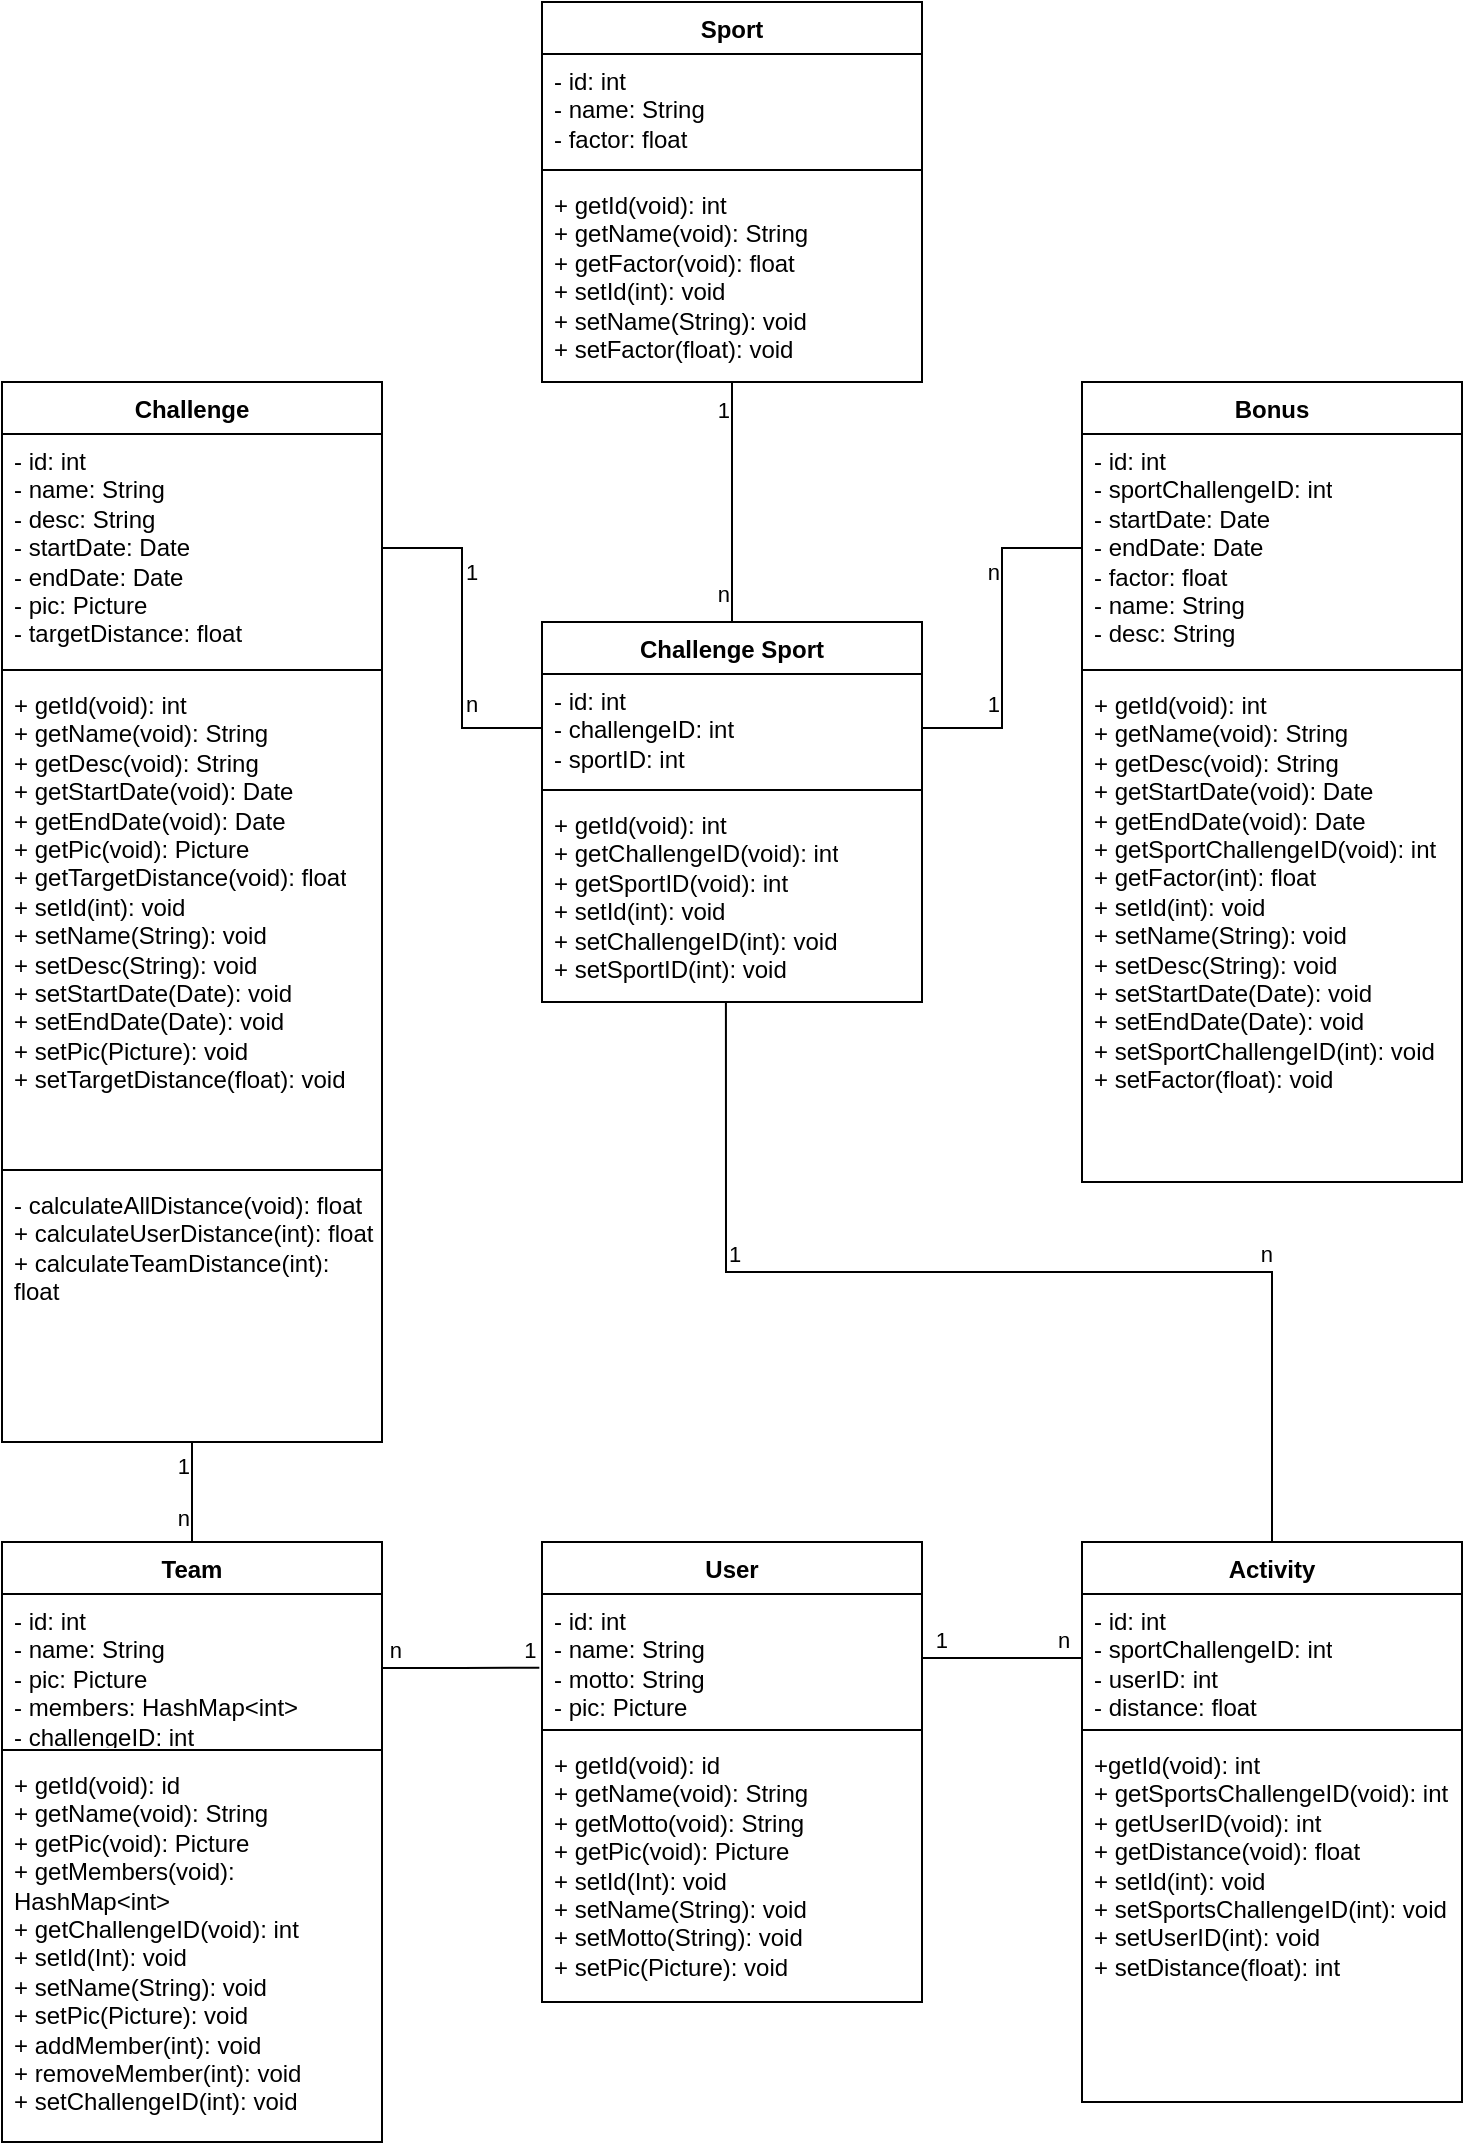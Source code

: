 <mxfile version="21.1.7">
  <diagram name="Seite-1" id="xDPhW_sjdd-Zu5dx5Klj">
    <mxGraphModel dx="2074" dy="1114" grid="1" gridSize="10" guides="1" tooltips="1" connect="1" arrows="1" fold="1" page="1" pageScale="1" pageWidth="827" pageHeight="1169" math="0" shadow="0">
      <root>
        <mxCell id="0" />
        <mxCell id="1" parent="0" />
        <mxCell id="a-vMdIZ63alBC-uYgrp5-48" value="&lt;div&gt;1&lt;/div&gt;&lt;div&gt;&lt;br&gt;&lt;/div&gt;&lt;div&gt;&lt;br&gt;&lt;/div&gt;&lt;div&gt;&lt;br&gt;&lt;/div&gt;&lt;div&gt;&lt;br&gt;&lt;/div&gt;&lt;div&gt;&lt;br&gt;&lt;/div&gt;&lt;div&gt;&lt;br&gt;&lt;/div&gt;&lt;div&gt;n&lt;br&gt;&lt;/div&gt;" style="edgeStyle=orthogonalEdgeStyle;rounded=0;orthogonalLoop=1;jettySize=auto;html=1;endArrow=none;endFill=0;labelPosition=left;verticalLabelPosition=middle;align=right;verticalAlign=middle;" edge="1" parent="1" source="a-vMdIZ63alBC-uYgrp5-8" target="a-vMdIZ63alBC-uYgrp5-12">
          <mxGeometry relative="1" as="geometry" />
        </mxCell>
        <mxCell id="a-vMdIZ63alBC-uYgrp5-8" value="Sport" style="swimlane;fontStyle=1;align=center;verticalAlign=top;childLayout=stackLayout;horizontal=1;startSize=26;horizontalStack=0;resizeParent=1;resizeParentMax=0;resizeLast=0;collapsible=1;marginBottom=0;whiteSpace=wrap;html=1;" vertex="1" parent="1">
          <mxGeometry x="310" y="20" width="190" height="190" as="geometry">
            <mxRectangle x="310" y="30" width="90" height="30" as="alternateBounds" />
          </mxGeometry>
        </mxCell>
        <mxCell id="a-vMdIZ63alBC-uYgrp5-9" value="&lt;div&gt;- id: int&lt;br&gt;&lt;/div&gt;&lt;div&gt;- name: String&lt;/div&gt;&lt;div&gt;&lt;div&gt;- factor: float&lt;br&gt;&lt;/div&gt;&lt;/div&gt;" style="text;strokeColor=none;fillColor=none;align=left;verticalAlign=top;spacingLeft=4;spacingRight=4;overflow=hidden;rotatable=0;points=[[0,0.5],[1,0.5]];portConstraint=eastwest;whiteSpace=wrap;html=1;" vertex="1" parent="a-vMdIZ63alBC-uYgrp5-8">
          <mxGeometry y="26" width="190" height="54" as="geometry" />
        </mxCell>
        <mxCell id="a-vMdIZ63alBC-uYgrp5-10" value="" style="line;strokeWidth=1;fillColor=none;align=left;verticalAlign=middle;spacingTop=-1;spacingLeft=3;spacingRight=3;rotatable=0;labelPosition=right;points=[];portConstraint=eastwest;strokeColor=inherit;" vertex="1" parent="a-vMdIZ63alBC-uYgrp5-8">
          <mxGeometry y="80" width="190" height="8" as="geometry" />
        </mxCell>
        <mxCell id="a-vMdIZ63alBC-uYgrp5-11" value="&lt;div&gt;+ getId(void): int&lt;br&gt;&lt;/div&gt;&lt;div&gt;+ getName(void): String&lt;/div&gt;&lt;div&gt;+ getFactor(void): float&lt;/div&gt;&lt;div&gt;+ setId(int): void&lt;br&gt;&lt;/div&gt;&lt;div&gt;+ setName(String): void&lt;/div&gt;&lt;div&gt;+ setFactor(float): void&lt;br&gt;&lt;/div&gt;" style="text;strokeColor=none;fillColor=none;align=left;verticalAlign=top;spacingLeft=4;spacingRight=4;overflow=hidden;rotatable=0;points=[[0,0.5],[1,0.5]];portConstraint=eastwest;whiteSpace=wrap;html=1;" vertex="1" parent="a-vMdIZ63alBC-uYgrp5-8">
          <mxGeometry y="88" width="190" height="102" as="geometry" />
        </mxCell>
        <mxCell id="a-vMdIZ63alBC-uYgrp5-12" value="Challenge Sport" style="swimlane;fontStyle=1;align=center;verticalAlign=top;childLayout=stackLayout;horizontal=1;startSize=26;horizontalStack=0;resizeParent=1;resizeParentMax=0;resizeLast=0;collapsible=1;marginBottom=0;whiteSpace=wrap;html=1;" vertex="1" parent="1">
          <mxGeometry x="310" y="330" width="190" height="190" as="geometry" />
        </mxCell>
        <mxCell id="a-vMdIZ63alBC-uYgrp5-13" value="&lt;div&gt;- id: int&lt;/div&gt;&lt;div&gt;- challengeID: int&lt;/div&gt;&lt;div&gt;- sportID: int&lt;br&gt;&lt;/div&gt;" style="text;strokeColor=none;fillColor=none;align=left;verticalAlign=top;spacingLeft=4;spacingRight=4;overflow=hidden;rotatable=0;points=[[0,0.5],[1,0.5]];portConstraint=eastwest;whiteSpace=wrap;html=1;" vertex="1" parent="a-vMdIZ63alBC-uYgrp5-12">
          <mxGeometry y="26" width="190" height="54" as="geometry" />
        </mxCell>
        <mxCell id="a-vMdIZ63alBC-uYgrp5-14" value="" style="line;strokeWidth=1;fillColor=none;align=left;verticalAlign=middle;spacingTop=-1;spacingLeft=3;spacingRight=3;rotatable=0;labelPosition=right;points=[];portConstraint=eastwest;strokeColor=inherit;" vertex="1" parent="a-vMdIZ63alBC-uYgrp5-12">
          <mxGeometry y="80" width="190" height="8" as="geometry" />
        </mxCell>
        <mxCell id="a-vMdIZ63alBC-uYgrp5-15" value="&lt;div&gt;+ getId(void): int&lt;/div&gt;&lt;div&gt;+ getChallengeID(void): int&lt;/div&gt;&lt;div&gt;+ getSportID(void): int&lt;/div&gt;&lt;div&gt;+ setId(int): void&lt;/div&gt;&lt;div&gt;+ setChallengeID(int): void&lt;/div&gt;&lt;div&gt;+ setSportID(int): void&lt;br&gt;&lt;/div&gt;" style="text;strokeColor=none;fillColor=none;align=left;verticalAlign=top;spacingLeft=4;spacingRight=4;overflow=hidden;rotatable=0;points=[[0,0.5],[1,0.5]];portConstraint=eastwest;whiteSpace=wrap;html=1;" vertex="1" parent="a-vMdIZ63alBC-uYgrp5-12">
          <mxGeometry y="88" width="190" height="102" as="geometry" />
        </mxCell>
        <mxCell id="a-vMdIZ63alBC-uYgrp5-16" value="Bonus" style="swimlane;fontStyle=1;align=center;verticalAlign=top;childLayout=stackLayout;horizontal=1;startSize=26;horizontalStack=0;resizeParent=1;resizeParentMax=0;resizeLast=0;collapsible=1;marginBottom=0;whiteSpace=wrap;html=1;" vertex="1" parent="1">
          <mxGeometry x="580" y="210" width="190" height="400" as="geometry" />
        </mxCell>
        <mxCell id="a-vMdIZ63alBC-uYgrp5-17" value="&lt;div&gt;- id: int&lt;/div&gt;&lt;div&gt;- sportChallengeID: int&lt;/div&gt;&lt;div&gt;- startDate: Date&lt;/div&gt;&lt;div&gt;- endDate: Date&lt;/div&gt;&lt;div&gt;- factor: float&lt;/div&gt;&lt;div&gt;- name: String&lt;/div&gt;&lt;div&gt;- desc: String&lt;br&gt;&lt;/div&gt;" style="text;strokeColor=none;fillColor=none;align=left;verticalAlign=top;spacingLeft=4;spacingRight=4;overflow=hidden;rotatable=0;points=[[0,0.5],[1,0.5]];portConstraint=eastwest;whiteSpace=wrap;html=1;" vertex="1" parent="a-vMdIZ63alBC-uYgrp5-16">
          <mxGeometry y="26" width="190" height="114" as="geometry" />
        </mxCell>
        <mxCell id="a-vMdIZ63alBC-uYgrp5-18" value="" style="line;strokeWidth=1;fillColor=none;align=left;verticalAlign=middle;spacingTop=-1;spacingLeft=3;spacingRight=3;rotatable=0;labelPosition=right;points=[];portConstraint=eastwest;strokeColor=inherit;" vertex="1" parent="a-vMdIZ63alBC-uYgrp5-16">
          <mxGeometry y="140" width="190" height="8" as="geometry" />
        </mxCell>
        <mxCell id="a-vMdIZ63alBC-uYgrp5-19" value="&lt;div&gt;&lt;div&gt;+ getId(void): int&lt;br&gt;&lt;/div&gt;&lt;div&gt;+ getName(void): String&lt;/div&gt;&lt;div&gt;+ getDesc(void): String&lt;/div&gt;&lt;div&gt;+ getStartDate(void): Date&lt;/div&gt;&lt;div&gt;+ getEndDate(void): Date&lt;/div&gt;&lt;div&gt;+ getSportChallengeID(void): int&lt;br&gt;&lt;/div&gt;&lt;div&gt;+ getFactor(int): float&lt;br&gt;&lt;/div&gt;&lt;div&gt;+ setId(int): void&lt;br&gt;&lt;/div&gt;&lt;div&gt;+ setName(String): void&lt;/div&gt;&lt;div&gt;+ setDesc(String): void&lt;/div&gt;&lt;div&gt;+ setStartDate(Date): void&lt;/div&gt;&lt;div&gt;+ setEndDate(Date): void&lt;/div&gt;&lt;div&gt;+ setSportChallengeID(int): void&lt;br&gt;&lt;/div&gt;&lt;div&gt;+ setFactor(float): void&lt;br&gt;&lt;/div&gt;&lt;/div&gt;" style="text;strokeColor=none;fillColor=none;align=left;verticalAlign=top;spacingLeft=4;spacingRight=4;overflow=hidden;rotatable=0;points=[[0,0.5],[1,0.5]];portConstraint=eastwest;whiteSpace=wrap;html=1;" vertex="1" parent="a-vMdIZ63alBC-uYgrp5-16">
          <mxGeometry y="148" width="190" height="252" as="geometry" />
        </mxCell>
        <mxCell id="a-vMdIZ63alBC-uYgrp5-50" value="&lt;div&gt;1&lt;/div&gt;&lt;div&gt;&lt;br&gt;&lt;/div&gt;&lt;div&gt;n&lt;br&gt;&lt;/div&gt;" style="edgeStyle=orthogonalEdgeStyle;rounded=0;orthogonalLoop=1;jettySize=auto;html=1;entryX=0.5;entryY=0;entryDx=0;entryDy=0;endArrow=none;endFill=0;labelPosition=left;verticalLabelPosition=middle;align=right;verticalAlign=middle;" edge="1" parent="1" source="a-vMdIZ63alBC-uYgrp5-20" target="a-vMdIZ63alBC-uYgrp5-24">
          <mxGeometry relative="1" as="geometry" />
        </mxCell>
        <mxCell id="a-vMdIZ63alBC-uYgrp5-20" value="&lt;div&gt;Challenge&lt;/div&gt;&lt;div&gt;&lt;br&gt;&lt;/div&gt;" style="swimlane;fontStyle=1;align=center;verticalAlign=top;childLayout=stackLayout;horizontal=1;startSize=26;horizontalStack=0;resizeParent=1;resizeParentMax=0;resizeLast=0;collapsible=1;marginBottom=0;whiteSpace=wrap;html=1;" vertex="1" parent="1">
          <mxGeometry x="40" y="210" width="190" height="530" as="geometry" />
        </mxCell>
        <mxCell id="a-vMdIZ63alBC-uYgrp5-21" value="&lt;div&gt;- id: int&lt;br&gt;&lt;/div&gt;&lt;div&gt;- name: String&lt;/div&gt;&lt;div&gt;- desc: String&lt;/div&gt;&lt;div&gt;- startDate: Date&lt;/div&gt;&lt;div&gt;- endDate: Date&lt;/div&gt;&lt;div&gt;- pic: Picture&lt;/div&gt;&lt;div&gt;- targetDistance: float&lt;br&gt;&lt;/div&gt;" style="text;strokeColor=none;fillColor=none;align=left;verticalAlign=top;spacingLeft=4;spacingRight=4;overflow=hidden;rotatable=0;points=[[0,0.5],[1,0.5]];portConstraint=eastwest;whiteSpace=wrap;html=1;" vertex="1" parent="a-vMdIZ63alBC-uYgrp5-20">
          <mxGeometry y="26" width="190" height="114" as="geometry" />
        </mxCell>
        <mxCell id="a-vMdIZ63alBC-uYgrp5-22" value="" style="line;strokeWidth=1;fillColor=none;align=left;verticalAlign=middle;spacingTop=-1;spacingLeft=3;spacingRight=3;rotatable=0;labelPosition=right;points=[];portConstraint=eastwest;strokeColor=inherit;" vertex="1" parent="a-vMdIZ63alBC-uYgrp5-20">
          <mxGeometry y="140" width="190" height="8" as="geometry" />
        </mxCell>
        <mxCell id="a-vMdIZ63alBC-uYgrp5-23" value="&lt;div&gt;&lt;div&gt;+ getId(void): int&lt;br&gt;&lt;/div&gt;&lt;div&gt;+ getName(void): String&lt;/div&gt;&lt;div&gt;+ getDesc(void): String&lt;/div&gt;&lt;div&gt;+ getStartDate(void): Date&lt;/div&gt;&lt;div&gt;+ getEndDate(void): Date&lt;/div&gt;&lt;div&gt;+ getPic(void): Picture&lt;/div&gt;&lt;div&gt;+ getTargetDistance(void): float&lt;br&gt;&lt;/div&gt;&lt;div&gt;+ setId(int): void&lt;br&gt;&lt;/div&gt;&lt;div&gt;+ setName(String): void&lt;/div&gt;&lt;div&gt;+ setDesc(String): void&lt;/div&gt;&lt;div&gt;+ setStartDate(Date): void&lt;/div&gt;&lt;div&gt;+ setEndDate(Date): void&lt;/div&gt;&lt;div&gt;+ setPic(Picture): void&lt;/div&gt;&lt;div&gt;+ setTargetDistance(float): void&lt;br&gt;&lt;/div&gt;&lt;/div&gt;" style="text;strokeColor=none;fillColor=none;align=left;verticalAlign=top;spacingLeft=4;spacingRight=4;overflow=hidden;rotatable=0;points=[[0,0.5],[1,0.5]];portConstraint=eastwest;whiteSpace=wrap;html=1;" vertex="1" parent="a-vMdIZ63alBC-uYgrp5-20">
          <mxGeometry y="148" width="190" height="242" as="geometry" />
        </mxCell>
        <mxCell id="a-vMdIZ63alBC-uYgrp5-40" value="" style="line;strokeWidth=1;fillColor=none;align=left;verticalAlign=middle;spacingTop=-1;spacingLeft=3;spacingRight=3;rotatable=0;labelPosition=right;points=[];portConstraint=eastwest;strokeColor=inherit;" vertex="1" parent="a-vMdIZ63alBC-uYgrp5-20">
          <mxGeometry y="390" width="190" height="8" as="geometry" />
        </mxCell>
        <mxCell id="a-vMdIZ63alBC-uYgrp5-42" value="&lt;div&gt;- calculateAllDistance(void): float&lt;/div&gt;&lt;div&gt;+ calculateUserDistance(int): float&lt;/div&gt;&lt;div&gt;+ calculateTeamDistance(int): float&lt;br&gt;&lt;/div&gt;" style="text;strokeColor=none;fillColor=none;align=left;verticalAlign=top;spacingLeft=4;spacingRight=4;overflow=hidden;rotatable=0;points=[[0,0.5],[1,0.5]];portConstraint=eastwest;whiteSpace=wrap;html=1;" vertex="1" parent="a-vMdIZ63alBC-uYgrp5-20">
          <mxGeometry y="398" width="190" height="132" as="geometry" />
        </mxCell>
        <mxCell id="a-vMdIZ63alBC-uYgrp5-24" value="Team" style="swimlane;fontStyle=1;align=center;verticalAlign=top;childLayout=stackLayout;horizontal=1;startSize=26;horizontalStack=0;resizeParent=1;resizeParentMax=0;resizeLast=0;collapsible=1;marginBottom=0;whiteSpace=wrap;html=1;" vertex="1" parent="1">
          <mxGeometry x="40" y="790" width="190" height="300" as="geometry" />
        </mxCell>
        <mxCell id="a-vMdIZ63alBC-uYgrp5-25" value="&lt;div&gt;- id: int&lt;br&gt;&lt;/div&gt;&lt;div&gt;- name: String&lt;/div&gt;&lt;div&gt;- pic: Picture&lt;/div&gt;&lt;div&gt;- members: HashMap&amp;lt;int&amp;gt;&lt;/div&gt;&lt;div&gt;- challengeID: int&lt;/div&gt;&lt;div&gt;&lt;br&gt;&lt;/div&gt;" style="text;strokeColor=none;fillColor=none;align=left;verticalAlign=top;spacingLeft=4;spacingRight=4;overflow=hidden;rotatable=0;points=[[0,0.5],[1,0.5]];portConstraint=eastwest;whiteSpace=wrap;html=1;" vertex="1" parent="a-vMdIZ63alBC-uYgrp5-24">
          <mxGeometry y="26" width="190" height="74" as="geometry" />
        </mxCell>
        <mxCell id="a-vMdIZ63alBC-uYgrp5-26" value="" style="line;strokeWidth=1;fillColor=none;align=left;verticalAlign=middle;spacingTop=-1;spacingLeft=3;spacingRight=3;rotatable=0;labelPosition=right;points=[];portConstraint=eastwest;strokeColor=inherit;" vertex="1" parent="a-vMdIZ63alBC-uYgrp5-24">
          <mxGeometry y="100" width="190" height="8" as="geometry" />
        </mxCell>
        <mxCell id="a-vMdIZ63alBC-uYgrp5-27" value="&lt;div&gt;+ getId(void): id&lt;br&gt;&lt;/div&gt;&lt;div&gt;+ getName(void): String&lt;/div&gt;&lt;div&gt;+ getPic(void): Picture&lt;/div&gt;&lt;div&gt;+ getMembers(void): HashMap&amp;lt;int&amp;gt;&lt;/div&gt;&lt;div&gt;+ getChallengeID(void): int&lt;/div&gt;&lt;div&gt;+ setId(Int): void&lt;br&gt;&lt;/div&gt;&lt;div&gt;+ setName(String): void&lt;/div&gt;&lt;div&gt;+ setPic(Picture): void&lt;/div&gt;&lt;div&gt;+ addMember(int): void&lt;/div&gt;&lt;div&gt;+ removeMember(int): void&lt;/div&gt;&lt;div&gt;+ setChallengeID(int): void&lt;br&gt;&lt;/div&gt;&lt;div&gt;&lt;br&gt;&lt;/div&gt;" style="text;strokeColor=none;fillColor=none;align=left;verticalAlign=top;spacingLeft=4;spacingRight=4;overflow=hidden;rotatable=0;points=[[0,0.5],[1,0.5]];portConstraint=eastwest;whiteSpace=wrap;html=1;" vertex="1" parent="a-vMdIZ63alBC-uYgrp5-24">
          <mxGeometry y="108" width="190" height="192" as="geometry" />
        </mxCell>
        <mxCell id="a-vMdIZ63alBC-uYgrp5-28" value="User" style="swimlane;fontStyle=1;align=center;verticalAlign=top;childLayout=stackLayout;horizontal=1;startSize=26;horizontalStack=0;resizeParent=1;resizeParentMax=0;resizeLast=0;collapsible=1;marginBottom=0;whiteSpace=wrap;html=1;" vertex="1" parent="1">
          <mxGeometry x="310" y="790" width="190" height="230" as="geometry" />
        </mxCell>
        <mxCell id="a-vMdIZ63alBC-uYgrp5-29" value="&lt;div&gt;- id: int&lt;br&gt;&lt;/div&gt;&lt;div&gt;- name: String&lt;/div&gt;&lt;div&gt;- motto: String&lt;/div&gt;&lt;div&gt;- pic: Picture&lt;/div&gt;" style="text;strokeColor=none;fillColor=none;align=left;verticalAlign=top;spacingLeft=4;spacingRight=4;overflow=hidden;rotatable=0;points=[[0,0.5],[1,0.5]];portConstraint=eastwest;whiteSpace=wrap;html=1;" vertex="1" parent="a-vMdIZ63alBC-uYgrp5-28">
          <mxGeometry y="26" width="190" height="64" as="geometry" />
        </mxCell>
        <mxCell id="a-vMdIZ63alBC-uYgrp5-30" value="" style="line;strokeWidth=1;fillColor=none;align=left;verticalAlign=middle;spacingTop=-1;spacingLeft=3;spacingRight=3;rotatable=0;labelPosition=right;points=[];portConstraint=eastwest;strokeColor=inherit;" vertex="1" parent="a-vMdIZ63alBC-uYgrp5-28">
          <mxGeometry y="90" width="190" height="8" as="geometry" />
        </mxCell>
        <mxCell id="a-vMdIZ63alBC-uYgrp5-31" value="&lt;div&gt;+ getId(void): id&lt;br&gt;&lt;/div&gt;&lt;div&gt;+ getName(void): String&lt;/div&gt;&lt;div&gt;+ getMotto(void): String&lt;br&gt;&lt;/div&gt;&lt;div&gt;+ getPic(void): Picture&lt;/div&gt;&lt;div&gt;+ setId(Int): void&lt;br&gt;&lt;/div&gt;&lt;div&gt;+ setName(String): void&lt;/div&gt;&lt;div&gt;+ setMotto(String): void&lt;br&gt;&lt;/div&gt;&lt;div&gt;+ setPic(Picture): void&lt;/div&gt;&lt;div&gt;&lt;br&gt;&lt;br&gt;&lt;/div&gt;" style="text;strokeColor=none;fillColor=none;align=left;verticalAlign=top;spacingLeft=4;spacingRight=4;overflow=hidden;rotatable=0;points=[[0,0.5],[1,0.5]];portConstraint=eastwest;whiteSpace=wrap;html=1;" vertex="1" parent="a-vMdIZ63alBC-uYgrp5-28">
          <mxGeometry y="98" width="190" height="132" as="geometry" />
        </mxCell>
        <mxCell id="a-vMdIZ63alBC-uYgrp5-54" value="1&amp;nbsp;&amp;nbsp;&amp;nbsp;&amp;nbsp;&amp;nbsp;&amp;nbsp;&amp;nbsp;&amp;nbsp;&amp;nbsp;&amp;nbsp;&amp;nbsp;&amp;nbsp;&amp;nbsp;&amp;nbsp;&amp;nbsp;&amp;nbsp;&amp;nbsp;&amp;nbsp;&amp;nbsp;&amp;nbsp;&amp;nbsp;&amp;nbsp;&amp;nbsp;&amp;nbsp;&amp;nbsp;&amp;nbsp;&amp;nbsp;&amp;nbsp;&amp;nbsp;&amp;nbsp;&amp;nbsp;&amp;nbsp;&amp;nbsp;&amp;nbsp;&amp;nbsp;&amp;nbsp;&amp;nbsp;&amp;nbsp;&amp;nbsp;&amp;nbsp;&amp;nbsp;&amp;nbsp;&amp;nbsp;&amp;nbsp;&amp;nbsp;&amp;nbsp;&amp;nbsp;&amp;nbsp;&amp;nbsp;&amp;nbsp;&amp;nbsp;&amp;nbsp;&amp;nbsp;&amp;nbsp;&amp;nbsp;&amp;nbsp;&amp;nbsp;&amp;nbsp;&amp;nbsp;&amp;nbsp;&amp;nbsp;&amp;nbsp;&amp;nbsp;&amp;nbsp;&amp;nbsp;&amp;nbsp;&amp;nbsp;&amp;nbsp;&amp;nbsp;&amp;nbsp;&amp;nbsp;&amp;nbsp;&amp;nbsp;&amp;nbsp;&amp;nbsp;&amp;nbsp;&amp;nbsp;&amp;nbsp;&amp;nbsp;&amp;nbsp;&amp;nbsp;&amp;nbsp;&amp;nbsp;&amp;nbsp; n" style="edgeStyle=orthogonalEdgeStyle;rounded=0;orthogonalLoop=1;jettySize=auto;html=1;entryX=0.484;entryY=1.005;entryDx=0;entryDy=0;entryPerimeter=0;labelPosition=center;verticalLabelPosition=top;align=center;verticalAlign=bottom;endArrow=none;endFill=0;" edge="1" parent="1" source="a-vMdIZ63alBC-uYgrp5-32" target="a-vMdIZ63alBC-uYgrp5-15">
          <mxGeometry relative="1" as="geometry" />
        </mxCell>
        <mxCell id="a-vMdIZ63alBC-uYgrp5-32" value="Activity" style="swimlane;fontStyle=1;align=center;verticalAlign=top;childLayout=stackLayout;horizontal=1;startSize=26;horizontalStack=0;resizeParent=1;resizeParentMax=0;resizeLast=0;collapsible=1;marginBottom=0;whiteSpace=wrap;html=1;" vertex="1" parent="1">
          <mxGeometry x="580" y="790" width="190" height="280" as="geometry" />
        </mxCell>
        <mxCell id="a-vMdIZ63alBC-uYgrp5-33" value="&lt;div&gt;- id: int&lt;/div&gt;&lt;div&gt;- sportChallengeID: int&lt;/div&gt;&lt;div&gt;- userID: int&lt;/div&gt;&lt;div&gt;- distance: float&lt;br&gt;&lt;/div&gt;" style="text;strokeColor=none;fillColor=none;align=left;verticalAlign=top;spacingLeft=4;spacingRight=4;overflow=hidden;rotatable=0;points=[[0,0.5],[1,0.5]];portConstraint=eastwest;whiteSpace=wrap;html=1;" vertex="1" parent="a-vMdIZ63alBC-uYgrp5-32">
          <mxGeometry y="26" width="190" height="64" as="geometry" />
        </mxCell>
        <mxCell id="a-vMdIZ63alBC-uYgrp5-34" value="" style="line;strokeWidth=1;fillColor=none;align=left;verticalAlign=middle;spacingTop=-1;spacingLeft=3;spacingRight=3;rotatable=0;labelPosition=right;points=[];portConstraint=eastwest;strokeColor=inherit;" vertex="1" parent="a-vMdIZ63alBC-uYgrp5-32">
          <mxGeometry y="90" width="190" height="8" as="geometry" />
        </mxCell>
        <mxCell id="a-vMdIZ63alBC-uYgrp5-35" value="&lt;div&gt;+getId(void): int&lt;/div&gt;&lt;div&gt;+ getSportsChallengeID(void): int&lt;/div&gt;&lt;div&gt;+ getUserID(void): int&lt;/div&gt;&lt;div&gt;+ getDistance(void): float&lt;/div&gt;&lt;div&gt;+ setId(int): void&lt;/div&gt;&lt;div&gt;+ setSportsChallengeID(int): void&lt;/div&gt;&lt;div&gt;+ setUserID(int): void&lt;br&gt;&lt;/div&gt;&lt;div&gt;+ setDistance(float): int&lt;/div&gt;" style="text;strokeColor=none;fillColor=none;align=left;verticalAlign=top;spacingLeft=4;spacingRight=4;overflow=hidden;rotatable=0;points=[[0,0.5],[1,0.5]];portConstraint=eastwest;whiteSpace=wrap;html=1;" vertex="1" parent="a-vMdIZ63alBC-uYgrp5-32">
          <mxGeometry y="98" width="190" height="182" as="geometry" />
        </mxCell>
        <mxCell id="a-vMdIZ63alBC-uYgrp5-44" value="&lt;div&gt;1&lt;/div&gt;&lt;div&gt;&lt;br&gt;&lt;/div&gt;&lt;div&gt;&lt;br&gt;&lt;/div&gt;&lt;div&gt;&lt;br&gt;&lt;/div&gt;&lt;div&gt;&lt;br&gt;&lt;/div&gt;&lt;div&gt;n&lt;br&gt;&lt;/div&gt;" style="edgeStyle=orthogonalEdgeStyle;rounded=0;orthogonalLoop=1;jettySize=auto;html=1;entryX=0;entryY=0.5;entryDx=0;entryDy=0;endArrow=none;endFill=0;labelPosition=right;verticalLabelPosition=middle;align=left;verticalAlign=middle;" edge="1" parent="1" source="a-vMdIZ63alBC-uYgrp5-21" target="a-vMdIZ63alBC-uYgrp5-13">
          <mxGeometry relative="1" as="geometry" />
        </mxCell>
        <mxCell id="a-vMdIZ63alBC-uYgrp5-49" value="&lt;div&gt;n&lt;/div&gt;&lt;div&gt;&lt;br&gt;&lt;/div&gt;&lt;div&gt;&lt;br&gt;&lt;/div&gt;&lt;div&gt;&lt;br&gt;&lt;/div&gt;&lt;div&gt;&lt;br&gt;&lt;/div&gt;&lt;div&gt;1&lt;/div&gt;" style="edgeStyle=orthogonalEdgeStyle;rounded=0;orthogonalLoop=1;jettySize=auto;html=1;entryX=0;entryY=0.5;entryDx=0;entryDy=0;endArrow=none;endFill=0;labelPosition=left;verticalLabelPosition=middle;align=right;verticalAlign=middle;" edge="1" parent="1" source="a-vMdIZ63alBC-uYgrp5-13" target="a-vMdIZ63alBC-uYgrp5-17">
          <mxGeometry relative="1" as="geometry" />
        </mxCell>
        <mxCell id="a-vMdIZ63alBC-uYgrp5-52" value="n&amp;nbsp;&amp;nbsp;&amp;nbsp;&amp;nbsp;&amp;nbsp;&amp;nbsp;&amp;nbsp;&amp;nbsp;&amp;nbsp;&amp;nbsp;&amp;nbsp;&amp;nbsp;&amp;nbsp;&amp;nbsp;&amp;nbsp;&amp;nbsp;&amp;nbsp;&amp;nbsp;&amp;nbsp; 1" style="edgeStyle=orthogonalEdgeStyle;rounded=0;orthogonalLoop=1;jettySize=auto;html=1;entryX=-0.007;entryY=0.576;entryDx=0;entryDy=0;entryPerimeter=0;endArrow=none;endFill=0;labelPosition=center;verticalLabelPosition=top;align=center;verticalAlign=bottom;" edge="1" parent="1" source="a-vMdIZ63alBC-uYgrp5-25" target="a-vMdIZ63alBC-uYgrp5-29">
          <mxGeometry relative="1" as="geometry" />
        </mxCell>
        <mxCell id="a-vMdIZ63alBC-uYgrp5-53" value="1&amp;nbsp;&amp;nbsp;&amp;nbsp;&amp;nbsp;&amp;nbsp;&amp;nbsp;&amp;nbsp;&amp;nbsp;&amp;nbsp;&amp;nbsp;&amp;nbsp;&amp;nbsp;&amp;nbsp;&amp;nbsp;&amp;nbsp;&amp;nbsp;&amp;nbsp; n" style="edgeStyle=orthogonalEdgeStyle;rounded=0;orthogonalLoop=1;jettySize=auto;html=1;entryX=0;entryY=0.5;entryDx=0;entryDy=0;endArrow=none;endFill=0;labelPosition=center;verticalLabelPosition=top;align=center;verticalAlign=bottom;" edge="1" parent="1" source="a-vMdIZ63alBC-uYgrp5-29" target="a-vMdIZ63alBC-uYgrp5-33">
          <mxGeometry relative="1" as="geometry" />
        </mxCell>
      </root>
    </mxGraphModel>
  </diagram>
</mxfile>
